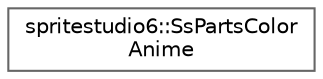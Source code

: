 digraph "Graphical Class Hierarchy"
{
 // LATEX_PDF_SIZE
  bgcolor="transparent";
  edge [fontname=Helvetica,fontsize=10,labelfontname=Helvetica,labelfontsize=10];
  node [fontname=Helvetica,fontsize=10,shape=box,height=0.2,width=0.4];
  rankdir="LR";
  Node0 [id="Node000000",label="spritestudio6::SsPartsColor\lAnime",height=0.2,width=0.4,color="grey40", fillcolor="white", style="filled",URL="$structspritestudio6_1_1_ss_parts_color_anime.html",tooltip="パーツカラー使用時のブレンドタイプとカラー値"];
}
